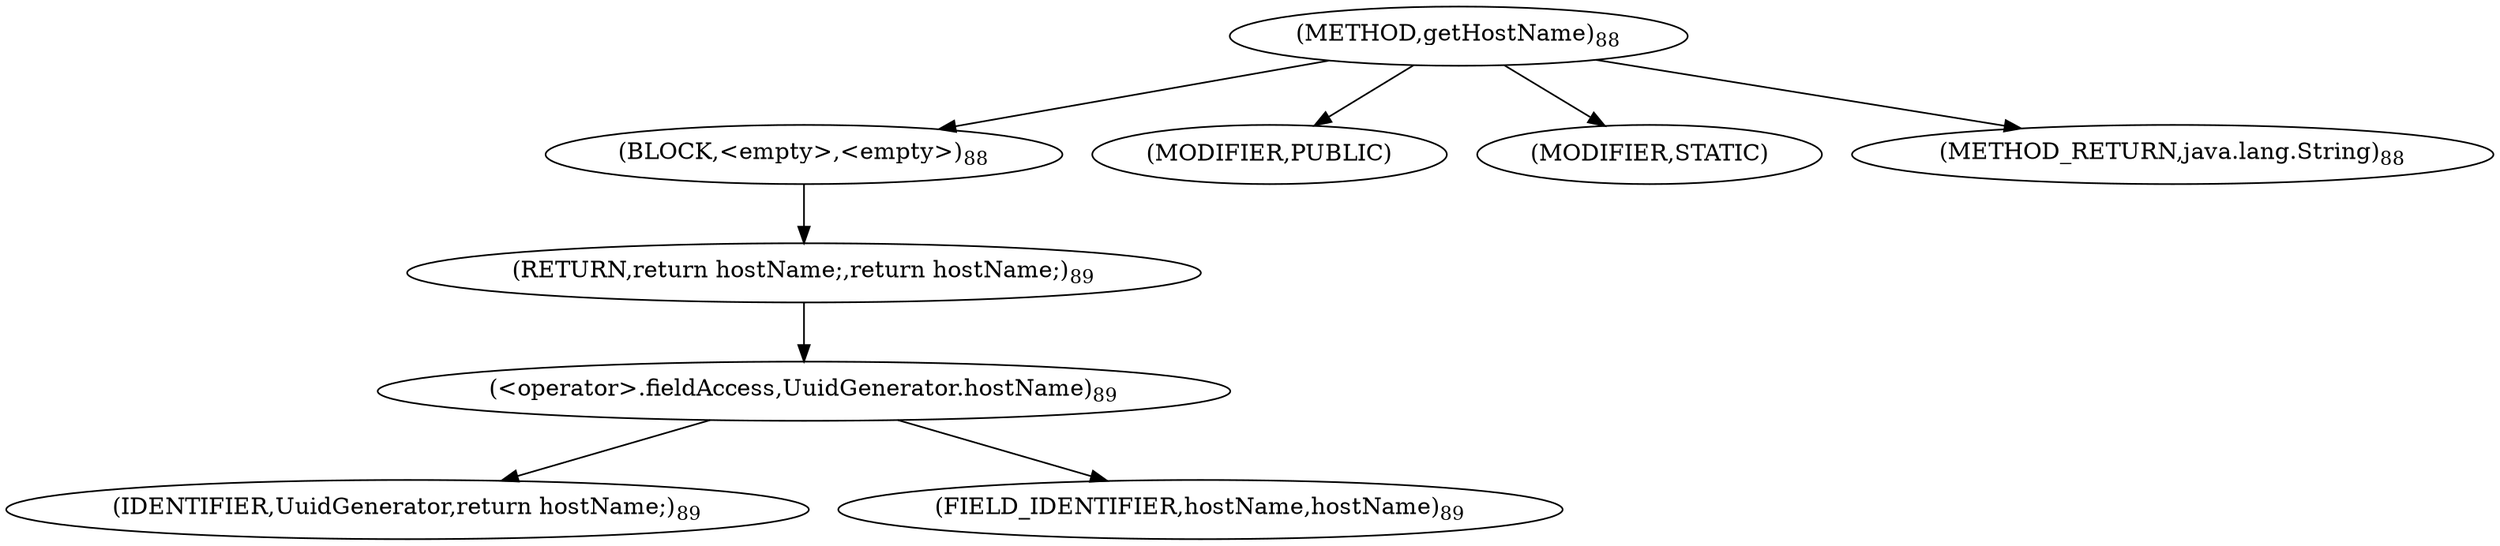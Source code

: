 digraph "getHostName" {  
"83" [label = <(METHOD,getHostName)<SUB>88</SUB>> ]
"84" [label = <(BLOCK,&lt;empty&gt;,&lt;empty&gt;)<SUB>88</SUB>> ]
"85" [label = <(RETURN,return hostName;,return hostName;)<SUB>89</SUB>> ]
"86" [label = <(&lt;operator&gt;.fieldAccess,UuidGenerator.hostName)<SUB>89</SUB>> ]
"87" [label = <(IDENTIFIER,UuidGenerator,return hostName;)<SUB>89</SUB>> ]
"88" [label = <(FIELD_IDENTIFIER,hostName,hostName)<SUB>89</SUB>> ]
"89" [label = <(MODIFIER,PUBLIC)> ]
"90" [label = <(MODIFIER,STATIC)> ]
"91" [label = <(METHOD_RETURN,java.lang.String)<SUB>88</SUB>> ]
  "83" -> "84" 
  "83" -> "89" 
  "83" -> "90" 
  "83" -> "91" 
  "84" -> "85" 
  "85" -> "86" 
  "86" -> "87" 
  "86" -> "88" 
}
